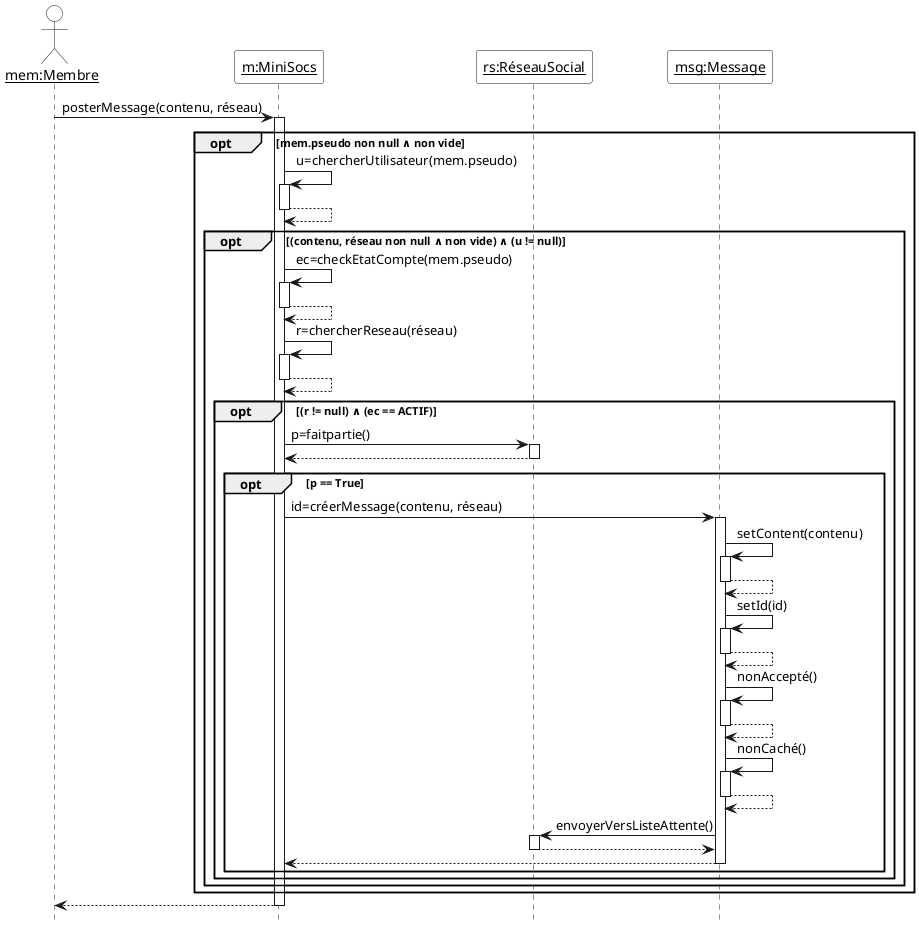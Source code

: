 @startuml

'Diagramme de séquence (PlantUML)'

'Configuration charte graphique'
hide footbox
skinparam sequenceParticipantBackgroundColor White
skinparam sequenceActorBackgroundColor White

'Déclaration des acteurs et des participants (déjà existants avant la séquence)'

actor "__mem:Membre__" as mem
participant "__m:MiniSocs__" as m
participant "__rs:RéseauSocial__" as rs
participant "__msg:Message__" as msg

'Séquence avec les messages, les créations de participants, etc.'

mem -> m ++ : posterMessage(contenu, réseau)
opt mem.pseudo non null ∧ non vide
m -> m ++ : u=chercherUtilisateur(mem.pseudo)
return
opt (contenu, réseau non null ∧ non vide) ∧ (u != null)
m -> m ++ : ec=checkEtatCompte(mem.pseudo)
return
m -> m ++ : r=chercherReseau(réseau)
return
opt (r != null) ∧ (ec == ACTIF)
m -> rs ++ : p=faitpartie()
return
opt p == True
m -> msg ++ : id=créerMessage(contenu, réseau)
msg -> msg ++ : setContent(contenu)
return
msg -> msg ++ : setId(id)
return
msg -> msg ++ : nonAccepté()
return
msg -> msg ++ : nonCaché()
return
msg -> rs ++ : envoyerVersListeAttente()
return
return
end
end
end
end
return





@enduml
